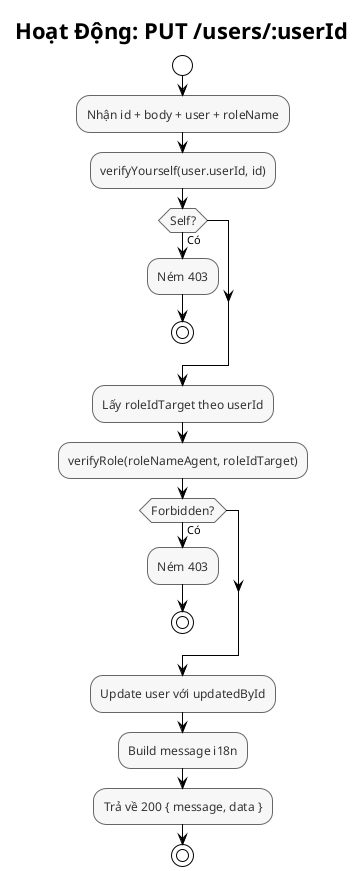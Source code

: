 @startuml User - Update Activity
!theme plain
skinparam backgroundColor #FFFFFF
skinparam activityFontSize 12
skinparam activityFontColor #333333
skinparam activityBorderColor #666666
skinparam activityBackgroundColor #F7F7F7

title Hoạt Động: PUT /users/:userId

start
:Nhận id + body + user + roleName;
:verifyYourself(user.userId, id);
if (Self?) then (Có)
  :Ném 403;
  stop
endif
:Lấy roleIdTarget theo userId;
:verifyRole(roleNameAgent, roleIdTarget);
if (Forbidden?) then (Có)
  :Ném 403;
  stop
endif
:Update user với updatedById;
:Build message i18n;
:Trả về 200 { message, data };
stop

@enduml


